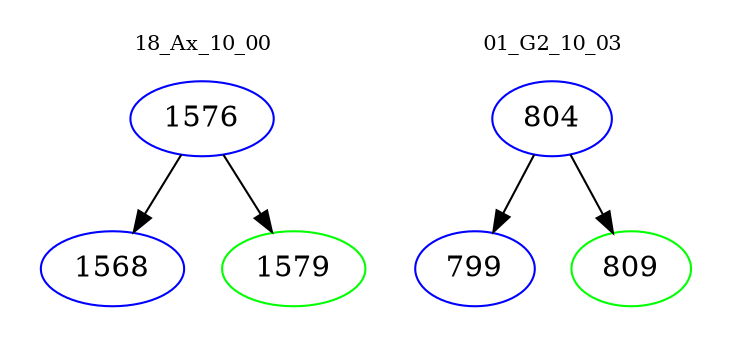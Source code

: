 digraph{
subgraph cluster_0 {
color = white
label = "18_Ax_10_00";
fontsize=10;
T0_1576 [label="1576", color="blue"]
T0_1576 -> T0_1568 [color="black"]
T0_1568 [label="1568", color="blue"]
T0_1576 -> T0_1579 [color="black"]
T0_1579 [label="1579", color="green"]
}
subgraph cluster_1 {
color = white
label = "01_G2_10_03";
fontsize=10;
T1_804 [label="804", color="blue"]
T1_804 -> T1_799 [color="black"]
T1_799 [label="799", color="blue"]
T1_804 -> T1_809 [color="black"]
T1_809 [label="809", color="green"]
}
}
